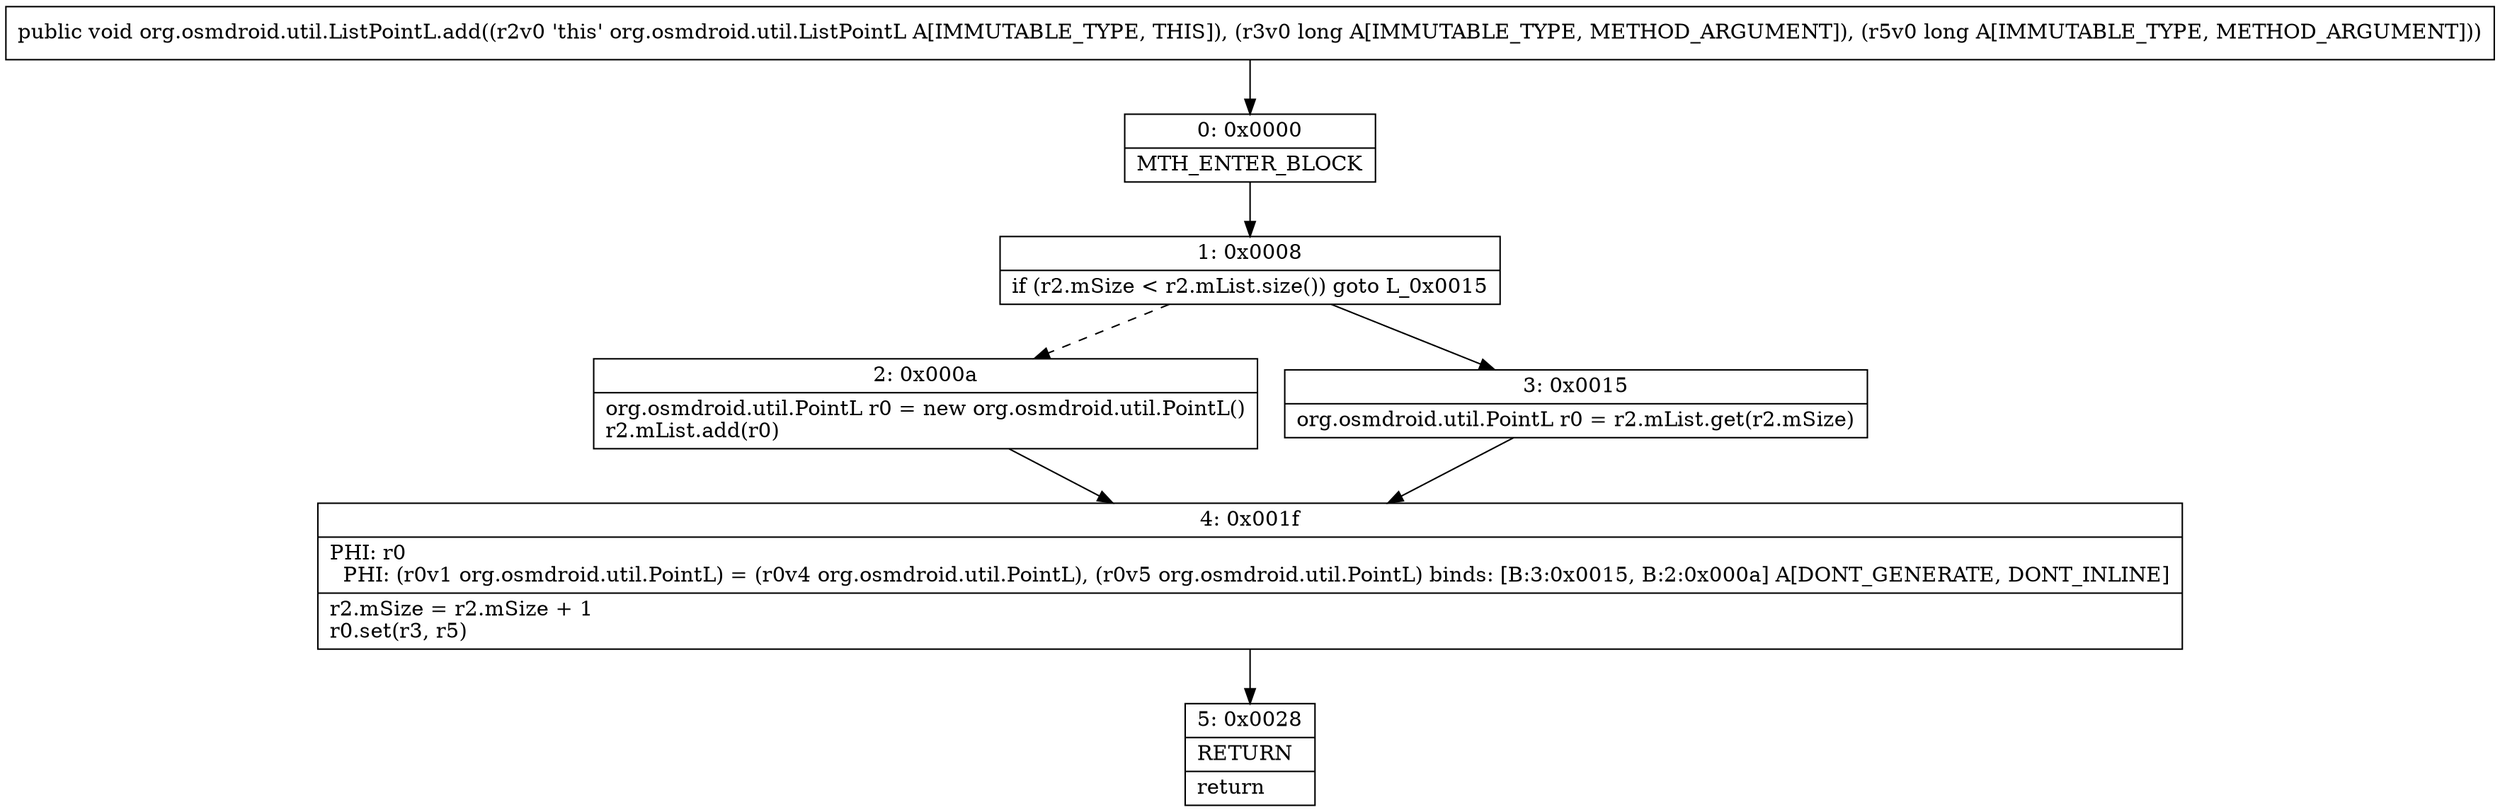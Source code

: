 digraph "CFG fororg.osmdroid.util.ListPointL.add(JJ)V" {
Node_0 [shape=record,label="{0\:\ 0x0000|MTH_ENTER_BLOCK\l}"];
Node_1 [shape=record,label="{1\:\ 0x0008|if (r2.mSize \< r2.mList.size()) goto L_0x0015\l}"];
Node_2 [shape=record,label="{2\:\ 0x000a|org.osmdroid.util.PointL r0 = new org.osmdroid.util.PointL()\lr2.mList.add(r0)\l}"];
Node_3 [shape=record,label="{3\:\ 0x0015|org.osmdroid.util.PointL r0 = r2.mList.get(r2.mSize)\l}"];
Node_4 [shape=record,label="{4\:\ 0x001f|PHI: r0 \l  PHI: (r0v1 org.osmdroid.util.PointL) = (r0v4 org.osmdroid.util.PointL), (r0v5 org.osmdroid.util.PointL) binds: [B:3:0x0015, B:2:0x000a] A[DONT_GENERATE, DONT_INLINE]\l|r2.mSize = r2.mSize + 1\lr0.set(r3, r5)\l}"];
Node_5 [shape=record,label="{5\:\ 0x0028|RETURN\l|return\l}"];
MethodNode[shape=record,label="{public void org.osmdroid.util.ListPointL.add((r2v0 'this' org.osmdroid.util.ListPointL A[IMMUTABLE_TYPE, THIS]), (r3v0 long A[IMMUTABLE_TYPE, METHOD_ARGUMENT]), (r5v0 long A[IMMUTABLE_TYPE, METHOD_ARGUMENT])) }"];
MethodNode -> Node_0;
Node_0 -> Node_1;
Node_1 -> Node_2[style=dashed];
Node_1 -> Node_3;
Node_2 -> Node_4;
Node_3 -> Node_4;
Node_4 -> Node_5;
}

